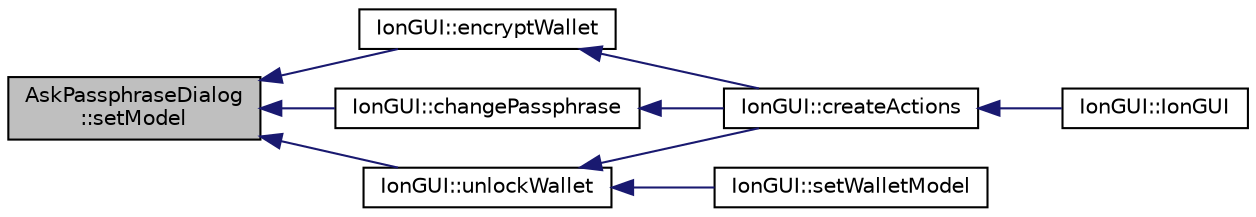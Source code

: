 digraph "AskPassphraseDialog::setModel"
{
  edge [fontname="Helvetica",fontsize="10",labelfontname="Helvetica",labelfontsize="10"];
  node [fontname="Helvetica",fontsize="10",shape=record];
  rankdir="LR";
  Node17 [label="AskPassphraseDialog\l::setModel",height=0.2,width=0.4,color="black", fillcolor="grey75", style="filled", fontcolor="black"];
  Node17 -> Node18 [dir="back",color="midnightblue",fontsize="10",style="solid",fontname="Helvetica"];
  Node18 [label="IonGUI::encryptWallet",height=0.2,width=0.4,color="black", fillcolor="white", style="filled",URL="$dc/d0b/class_ion_g_u_i.html#aba2c7fde3006b9ac0e5e4247c7a74515",tooltip="Encrypt the wallet. "];
  Node18 -> Node19 [dir="back",color="midnightblue",fontsize="10",style="solid",fontname="Helvetica"];
  Node19 [label="IonGUI::createActions",height=0.2,width=0.4,color="black", fillcolor="white", style="filled",URL="$dc/d0b/class_ion_g_u_i.html#a5a5e1c2fbc2fec3d925d654c61a8b252",tooltip="Create the main UI actions. "];
  Node19 -> Node20 [dir="back",color="midnightblue",fontsize="10",style="solid",fontname="Helvetica"];
  Node20 [label="IonGUI::IonGUI",height=0.2,width=0.4,color="black", fillcolor="white", style="filled",URL="$dc/d0b/class_ion_g_u_i.html#ad0e22e4901b039bcc987ef0328c8c5d4"];
  Node17 -> Node21 [dir="back",color="midnightblue",fontsize="10",style="solid",fontname="Helvetica"];
  Node21 [label="IonGUI::changePassphrase",height=0.2,width=0.4,color="black", fillcolor="white", style="filled",URL="$dc/d0b/class_ion_g_u_i.html#a2a09057aab42e7d87a126d26b11d73b1",tooltip="Change encrypted wallet passphrase. "];
  Node21 -> Node19 [dir="back",color="midnightblue",fontsize="10",style="solid",fontname="Helvetica"];
  Node17 -> Node22 [dir="back",color="midnightblue",fontsize="10",style="solid",fontname="Helvetica"];
  Node22 [label="IonGUI::unlockWallet",height=0.2,width=0.4,color="black", fillcolor="white", style="filled",URL="$dc/d0b/class_ion_g_u_i.html#a89d89883fff15f835ff2b7a550a10ac2",tooltip="Ask for passphrase to unlock wallet temporarily. "];
  Node22 -> Node19 [dir="back",color="midnightblue",fontsize="10",style="solid",fontname="Helvetica"];
  Node22 -> Node23 [dir="back",color="midnightblue",fontsize="10",style="solid",fontname="Helvetica"];
  Node23 [label="IonGUI::setWalletModel",height=0.2,width=0.4,color="black", fillcolor="white", style="filled",URL="$dc/d0b/class_ion_g_u_i.html#a37f87db65498b036d387c705a749c45d",tooltip="Set the wallet model. "];
}
